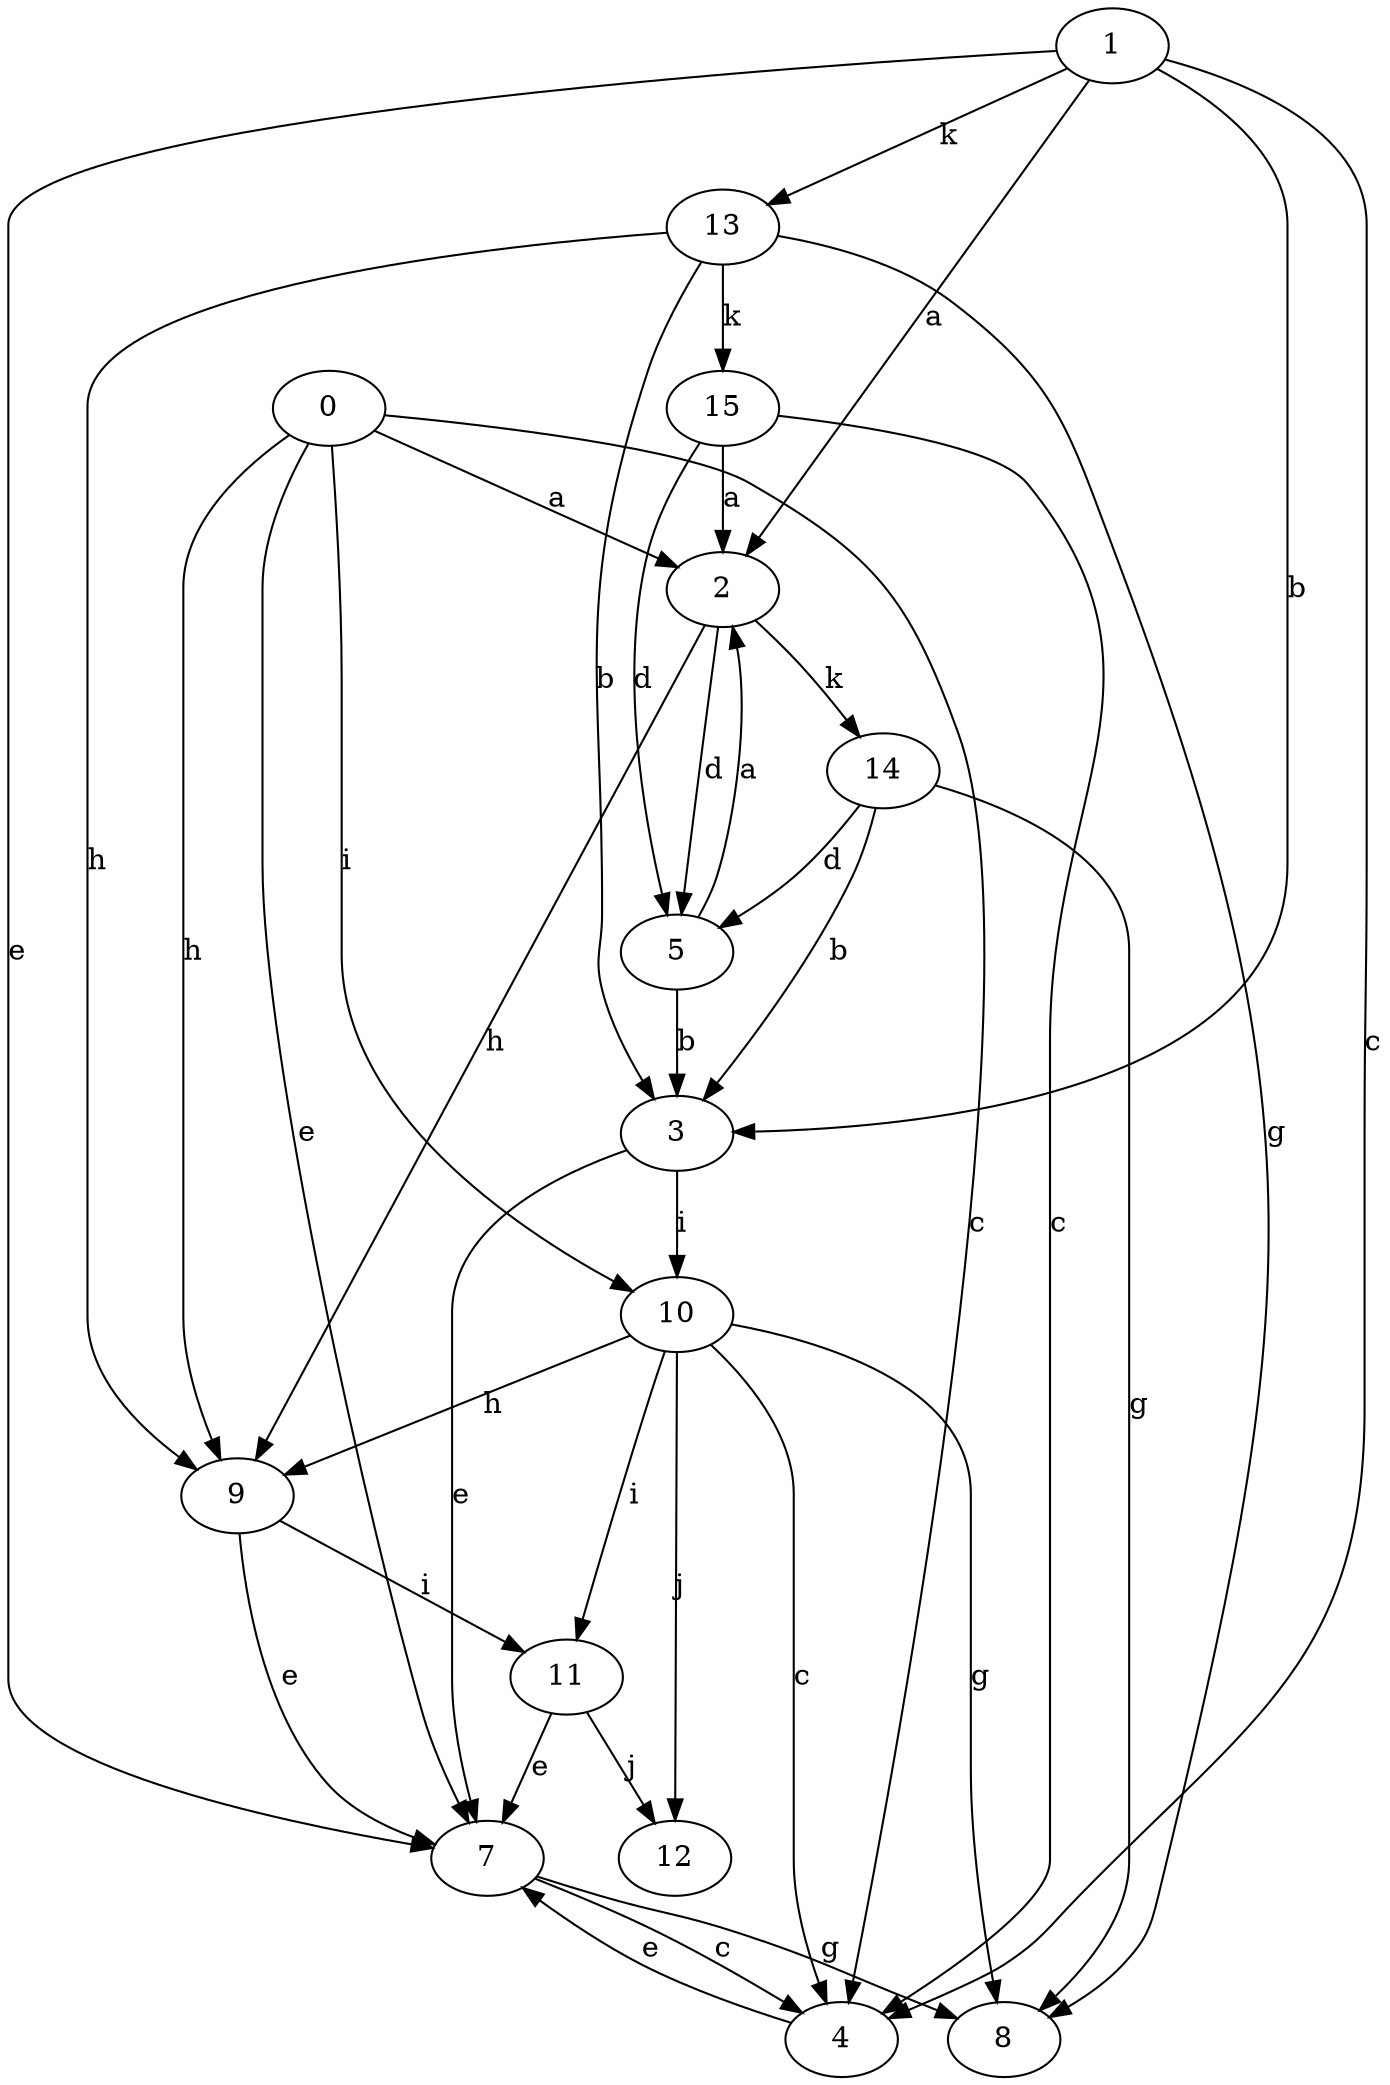 strict digraph  {
2;
3;
4;
5;
0;
7;
8;
9;
10;
11;
12;
13;
1;
14;
15;
2 -> 5  [label=d];
2 -> 9  [label=h];
2 -> 14  [label=k];
3 -> 7  [label=e];
3 -> 10  [label=i];
4 -> 7  [label=e];
5 -> 2  [label=a];
5 -> 3  [label=b];
0 -> 2  [label=a];
0 -> 4  [label=c];
0 -> 7  [label=e];
0 -> 9  [label=h];
0 -> 10  [label=i];
7 -> 4  [label=c];
7 -> 8  [label=g];
9 -> 7  [label=e];
9 -> 11  [label=i];
10 -> 4  [label=c];
10 -> 8  [label=g];
10 -> 9  [label=h];
10 -> 11  [label=i];
10 -> 12  [label=j];
11 -> 7  [label=e];
11 -> 12  [label=j];
13 -> 3  [label=b];
13 -> 8  [label=g];
13 -> 9  [label=h];
13 -> 15  [label=k];
1 -> 2  [label=a];
1 -> 3  [label=b];
1 -> 4  [label=c];
1 -> 7  [label=e];
1 -> 13  [label=k];
14 -> 3  [label=b];
14 -> 5  [label=d];
14 -> 8  [label=g];
15 -> 2  [label=a];
15 -> 4  [label=c];
15 -> 5  [label=d];
}
